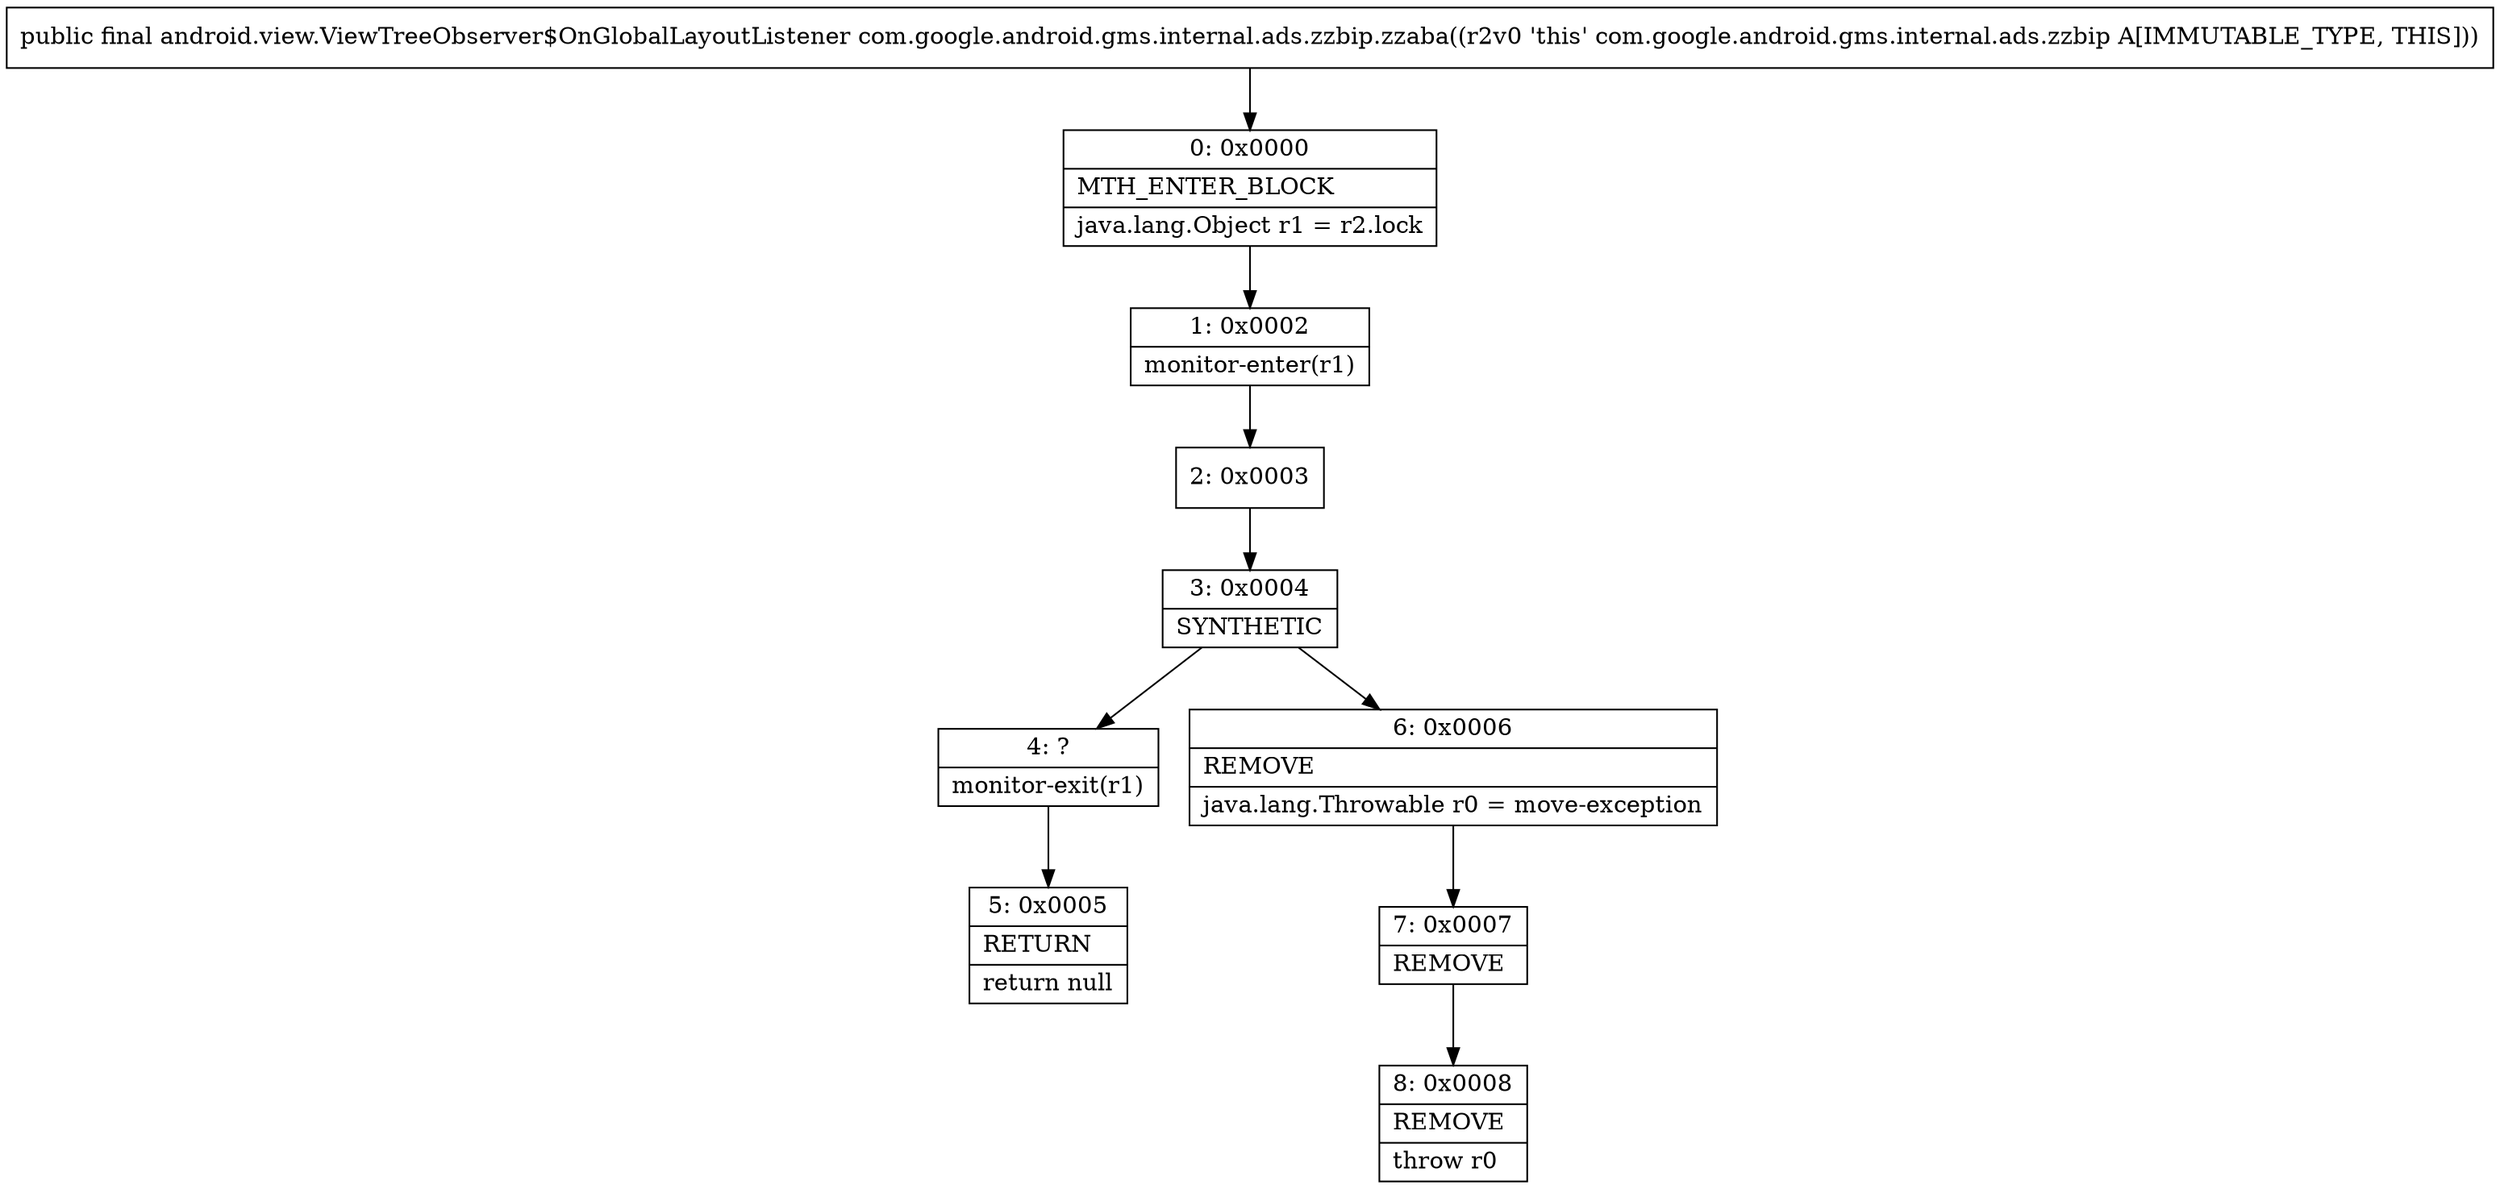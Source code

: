 digraph "CFG forcom.google.android.gms.internal.ads.zzbip.zzaba()Landroid\/view\/ViewTreeObserver$OnGlobalLayoutListener;" {
Node_0 [shape=record,label="{0\:\ 0x0000|MTH_ENTER_BLOCK\l|java.lang.Object r1 = r2.lock\l}"];
Node_1 [shape=record,label="{1\:\ 0x0002|monitor\-enter(r1)\l}"];
Node_2 [shape=record,label="{2\:\ 0x0003}"];
Node_3 [shape=record,label="{3\:\ 0x0004|SYNTHETIC\l}"];
Node_4 [shape=record,label="{4\:\ ?|monitor\-exit(r1)\l}"];
Node_5 [shape=record,label="{5\:\ 0x0005|RETURN\l|return null\l}"];
Node_6 [shape=record,label="{6\:\ 0x0006|REMOVE\l|java.lang.Throwable r0 = move\-exception\l}"];
Node_7 [shape=record,label="{7\:\ 0x0007|REMOVE\l}"];
Node_8 [shape=record,label="{8\:\ 0x0008|REMOVE\l|throw r0\l}"];
MethodNode[shape=record,label="{public final android.view.ViewTreeObserver$OnGlobalLayoutListener com.google.android.gms.internal.ads.zzbip.zzaba((r2v0 'this' com.google.android.gms.internal.ads.zzbip A[IMMUTABLE_TYPE, THIS])) }"];
MethodNode -> Node_0;
Node_0 -> Node_1;
Node_1 -> Node_2;
Node_2 -> Node_3;
Node_3 -> Node_4;
Node_3 -> Node_6;
Node_4 -> Node_5;
Node_6 -> Node_7;
Node_7 -> Node_8;
}

